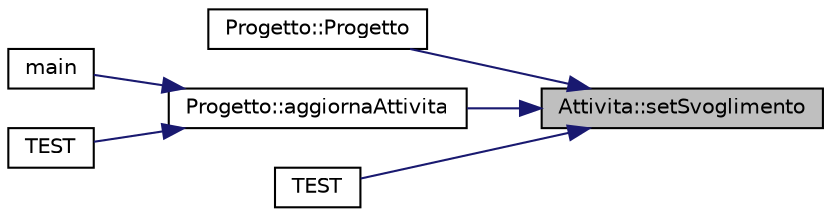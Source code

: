 digraph "Attivita::setSvoglimento"
{
 // LATEX_PDF_SIZE
  edge [fontname="Helvetica",fontsize="10",labelfontname="Helvetica",labelfontsize="10"];
  node [fontname="Helvetica",fontsize="10",shape=record];
  rankdir="RL";
  Node44 [label="Attivita::setSvoglimento",height=0.2,width=0.4,color="black", fillcolor="grey75", style="filled", fontcolor="black",tooltip="impostazione della percentuale di svolgimento dell'attivita'"];
  Node44 -> Node45 [dir="back",color="midnightblue",fontsize="10",style="solid",fontname="Helvetica"];
  Node45 [label="Progetto::Progetto",height=0.2,width=0.4,color="black", fillcolor="white", style="filled",URL="$class_progetto.html#abbd1d7e67fd0ca2474bebd149a78ea45",tooltip="costruttore (se il file relativo al progetto non esiste crea un nuovo progetto)"];
  Node44 -> Node46 [dir="back",color="midnightblue",fontsize="10",style="solid",fontname="Helvetica"];
  Node46 [label="Progetto::aggiornaAttivita",height=0.2,width=0.4,color="black", fillcolor="white", style="filled",URL="$class_progetto.html#a3cc3536a14e32bd0ca7fe8d7a79e0abe",tooltip="aggiornamento di un'attivita' del progetto"];
  Node46 -> Node47 [dir="back",color="midnightblue",fontsize="10",style="solid",fontname="Helvetica"];
  Node47 [label="main",height=0.2,width=0.4,color="black", fillcolor="white", style="filled",URL="$main_8cpp.html#a840291bc02cba5474a4cb46a9b9566fe",tooltip=" "];
  Node46 -> Node48 [dir="back",color="midnightblue",fontsize="10",style="solid",fontname="Helvetica"];
  Node48 [label="TEST",height=0.2,width=0.4,color="black", fillcolor="white", style="filled",URL="$test_8cpp.html#a6742edfc6016034907008dd8f60e8ea7",tooltip=" "];
  Node44 -> Node49 [dir="back",color="midnightblue",fontsize="10",style="solid",fontname="Helvetica"];
  Node49 [label="TEST",height=0.2,width=0.4,color="black", fillcolor="white", style="filled",URL="$test_8cpp.html#a870c5a156f500ba4c4400053969c94e3",tooltip=" "];
}
